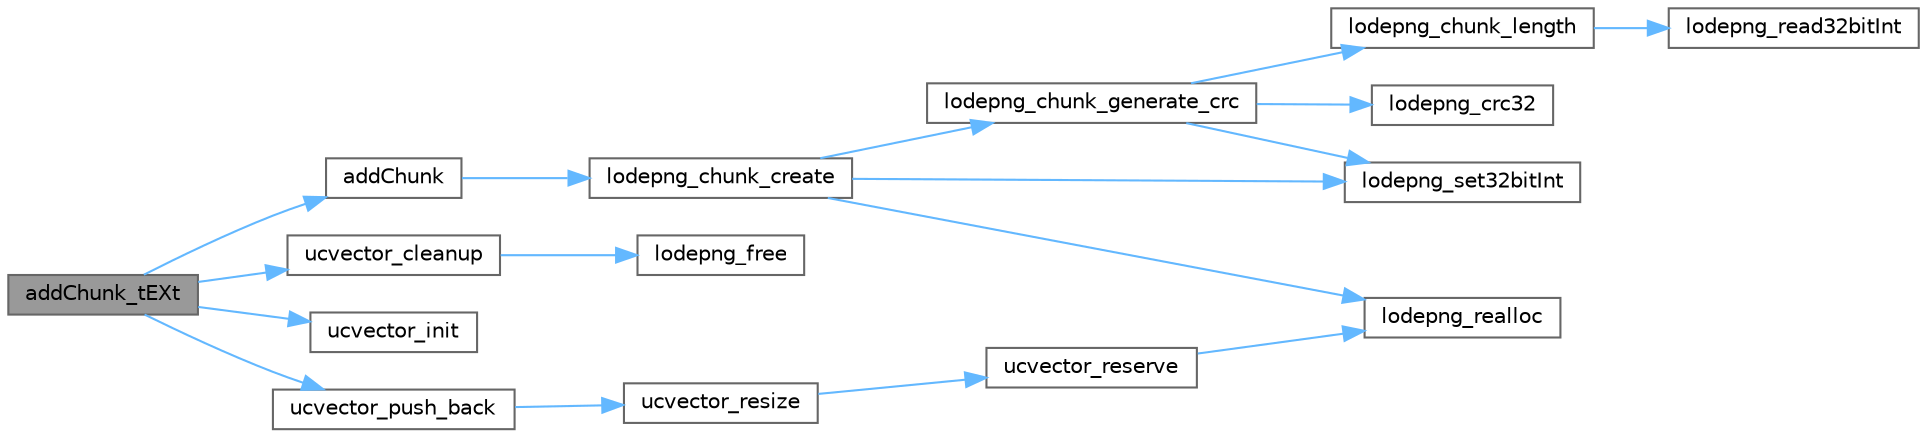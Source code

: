 digraph "addChunk_tEXt"
{
 // LATEX_PDF_SIZE
  bgcolor="transparent";
  edge [fontname=Helvetica,fontsize=10,labelfontname=Helvetica,labelfontsize=10];
  node [fontname=Helvetica,fontsize=10,shape=box,height=0.2,width=0.4];
  rankdir="LR";
  Node1 [id="Node000001",label="addChunk_tEXt",height=0.2,width=0.4,color="gray40", fillcolor="grey60", style="filled", fontcolor="black",tooltip=" "];
  Node1 -> Node2 [id="edge1_Node000001_Node000002",color="steelblue1",style="solid",tooltip=" "];
  Node2 [id="Node000002",label="addChunk",height=0.2,width=0.4,color="grey40", fillcolor="white", style="filled",URL="$lodepng_8cpp.html#af19f183e437b63f5fca48f26807bfa4a",tooltip=" "];
  Node2 -> Node3 [id="edge2_Node000002_Node000003",color="steelblue1",style="solid",tooltip=" "];
  Node3 [id="Node000003",label="lodepng_chunk_create",height=0.2,width=0.4,color="grey40", fillcolor="white", style="filled",URL="$lodepng_8cpp.html#a2659e18b691b087c3b8610f44d9be8b1",tooltip=" "];
  Node3 -> Node4 [id="edge3_Node000003_Node000004",color="steelblue1",style="solid",tooltip=" "];
  Node4 [id="Node000004",label="lodepng_chunk_generate_crc",height=0.2,width=0.4,color="grey40", fillcolor="white", style="filled",URL="$lodepng_8cpp.html#a5ea8918bcdd67d62af9735faa5d03b1b",tooltip=" "];
  Node4 -> Node5 [id="edge4_Node000004_Node000005",color="steelblue1",style="solid",tooltip=" "];
  Node5 [id="Node000005",label="lodepng_chunk_length",height=0.2,width=0.4,color="grey40", fillcolor="white", style="filled",URL="$lodepng_8cpp.html#ad52897a6aecee7dde053c468c6bedda2",tooltip=" "];
  Node5 -> Node6 [id="edge5_Node000005_Node000006",color="steelblue1",style="solid",tooltip=" "];
  Node6 [id="Node000006",label="lodepng_read32bitInt",height=0.2,width=0.4,color="grey40", fillcolor="white", style="filled",URL="$lodepng_8cpp.html#ae0cbc68bfc44dcf1f3186c076272113b",tooltip=" "];
  Node4 -> Node7 [id="edge6_Node000004_Node000007",color="steelblue1",style="solid",tooltip=" "];
  Node7 [id="Node000007",label="lodepng_crc32",height=0.2,width=0.4,color="grey40", fillcolor="white", style="filled",URL="$lodepng_8cpp.html#a912814217b12a5e7a07f5ae745fc0701",tooltip=" "];
  Node4 -> Node8 [id="edge7_Node000004_Node000008",color="steelblue1",style="solid",tooltip=" "];
  Node8 [id="Node000008",label="lodepng_set32bitInt",height=0.2,width=0.4,color="grey40", fillcolor="white", style="filled",URL="$lodepng_8cpp.html#a47e47531b3e88528764994ee5b1ec0f9",tooltip=" "];
  Node3 -> Node9 [id="edge8_Node000003_Node000009",color="steelblue1",style="solid",tooltip=" "];
  Node9 [id="Node000009",label="lodepng_realloc",height=0.2,width=0.4,color="grey40", fillcolor="white", style="filled",URL="$lodepng_8cpp.html#ad7375c56c635fedd36932cf21b703162",tooltip=" "];
  Node3 -> Node8 [id="edge9_Node000003_Node000008",color="steelblue1",style="solid",tooltip=" "];
  Node1 -> Node10 [id="edge10_Node000001_Node000010",color="steelblue1",style="solid",tooltip=" "];
  Node10 [id="Node000010",label="ucvector_cleanup",height=0.2,width=0.4,color="grey40", fillcolor="white", style="filled",URL="$lodepng_8cpp.html#ad689bf84470238e26b01524631d778ec",tooltip=" "];
  Node10 -> Node11 [id="edge11_Node000010_Node000011",color="steelblue1",style="solid",tooltip=" "];
  Node11 [id="Node000011",label="lodepng_free",height=0.2,width=0.4,color="grey40", fillcolor="white", style="filled",URL="$lodepng_8cpp.html#a5cabd4078527ba33b78791fac7e8b15c",tooltip=" "];
  Node1 -> Node12 [id="edge12_Node000001_Node000012",color="steelblue1",style="solid",tooltip=" "];
  Node12 [id="Node000012",label="ucvector_init",height=0.2,width=0.4,color="grey40", fillcolor="white", style="filled",URL="$lodepng_8cpp.html#a1b58c07819eec4ff7e903138c08eb502",tooltip=" "];
  Node1 -> Node13 [id="edge13_Node000001_Node000013",color="steelblue1",style="solid",tooltip=" "];
  Node13 [id="Node000013",label="ucvector_push_back",height=0.2,width=0.4,color="grey40", fillcolor="white", style="filled",URL="$lodepng_8cpp.html#a877b6a70493cb0b29f719ea48a26eadb",tooltip=" "];
  Node13 -> Node14 [id="edge14_Node000013_Node000014",color="steelblue1",style="solid",tooltip=" "];
  Node14 [id="Node000014",label="ucvector_resize",height=0.2,width=0.4,color="grey40", fillcolor="white", style="filled",URL="$lodepng_8cpp.html#ae4e2da90ae4abb858852f211eb28d622",tooltip=" "];
  Node14 -> Node15 [id="edge15_Node000014_Node000015",color="steelblue1",style="solid",tooltip=" "];
  Node15 [id="Node000015",label="ucvector_reserve",height=0.2,width=0.4,color="grey40", fillcolor="white", style="filled",URL="$lodepng_8cpp.html#ac03e508691c2826ee4065627465ccb4a",tooltip=" "];
  Node15 -> Node9 [id="edge16_Node000015_Node000009",color="steelblue1",style="solid",tooltip=" "];
}
